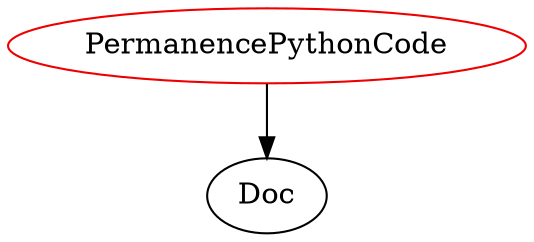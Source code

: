 digraph permanencepythoncode{
PermanencePythonCode -> Doc;
PermanencePythonCode	[shape=oval, color=red2, label="PermanencePythonCode"];
}
